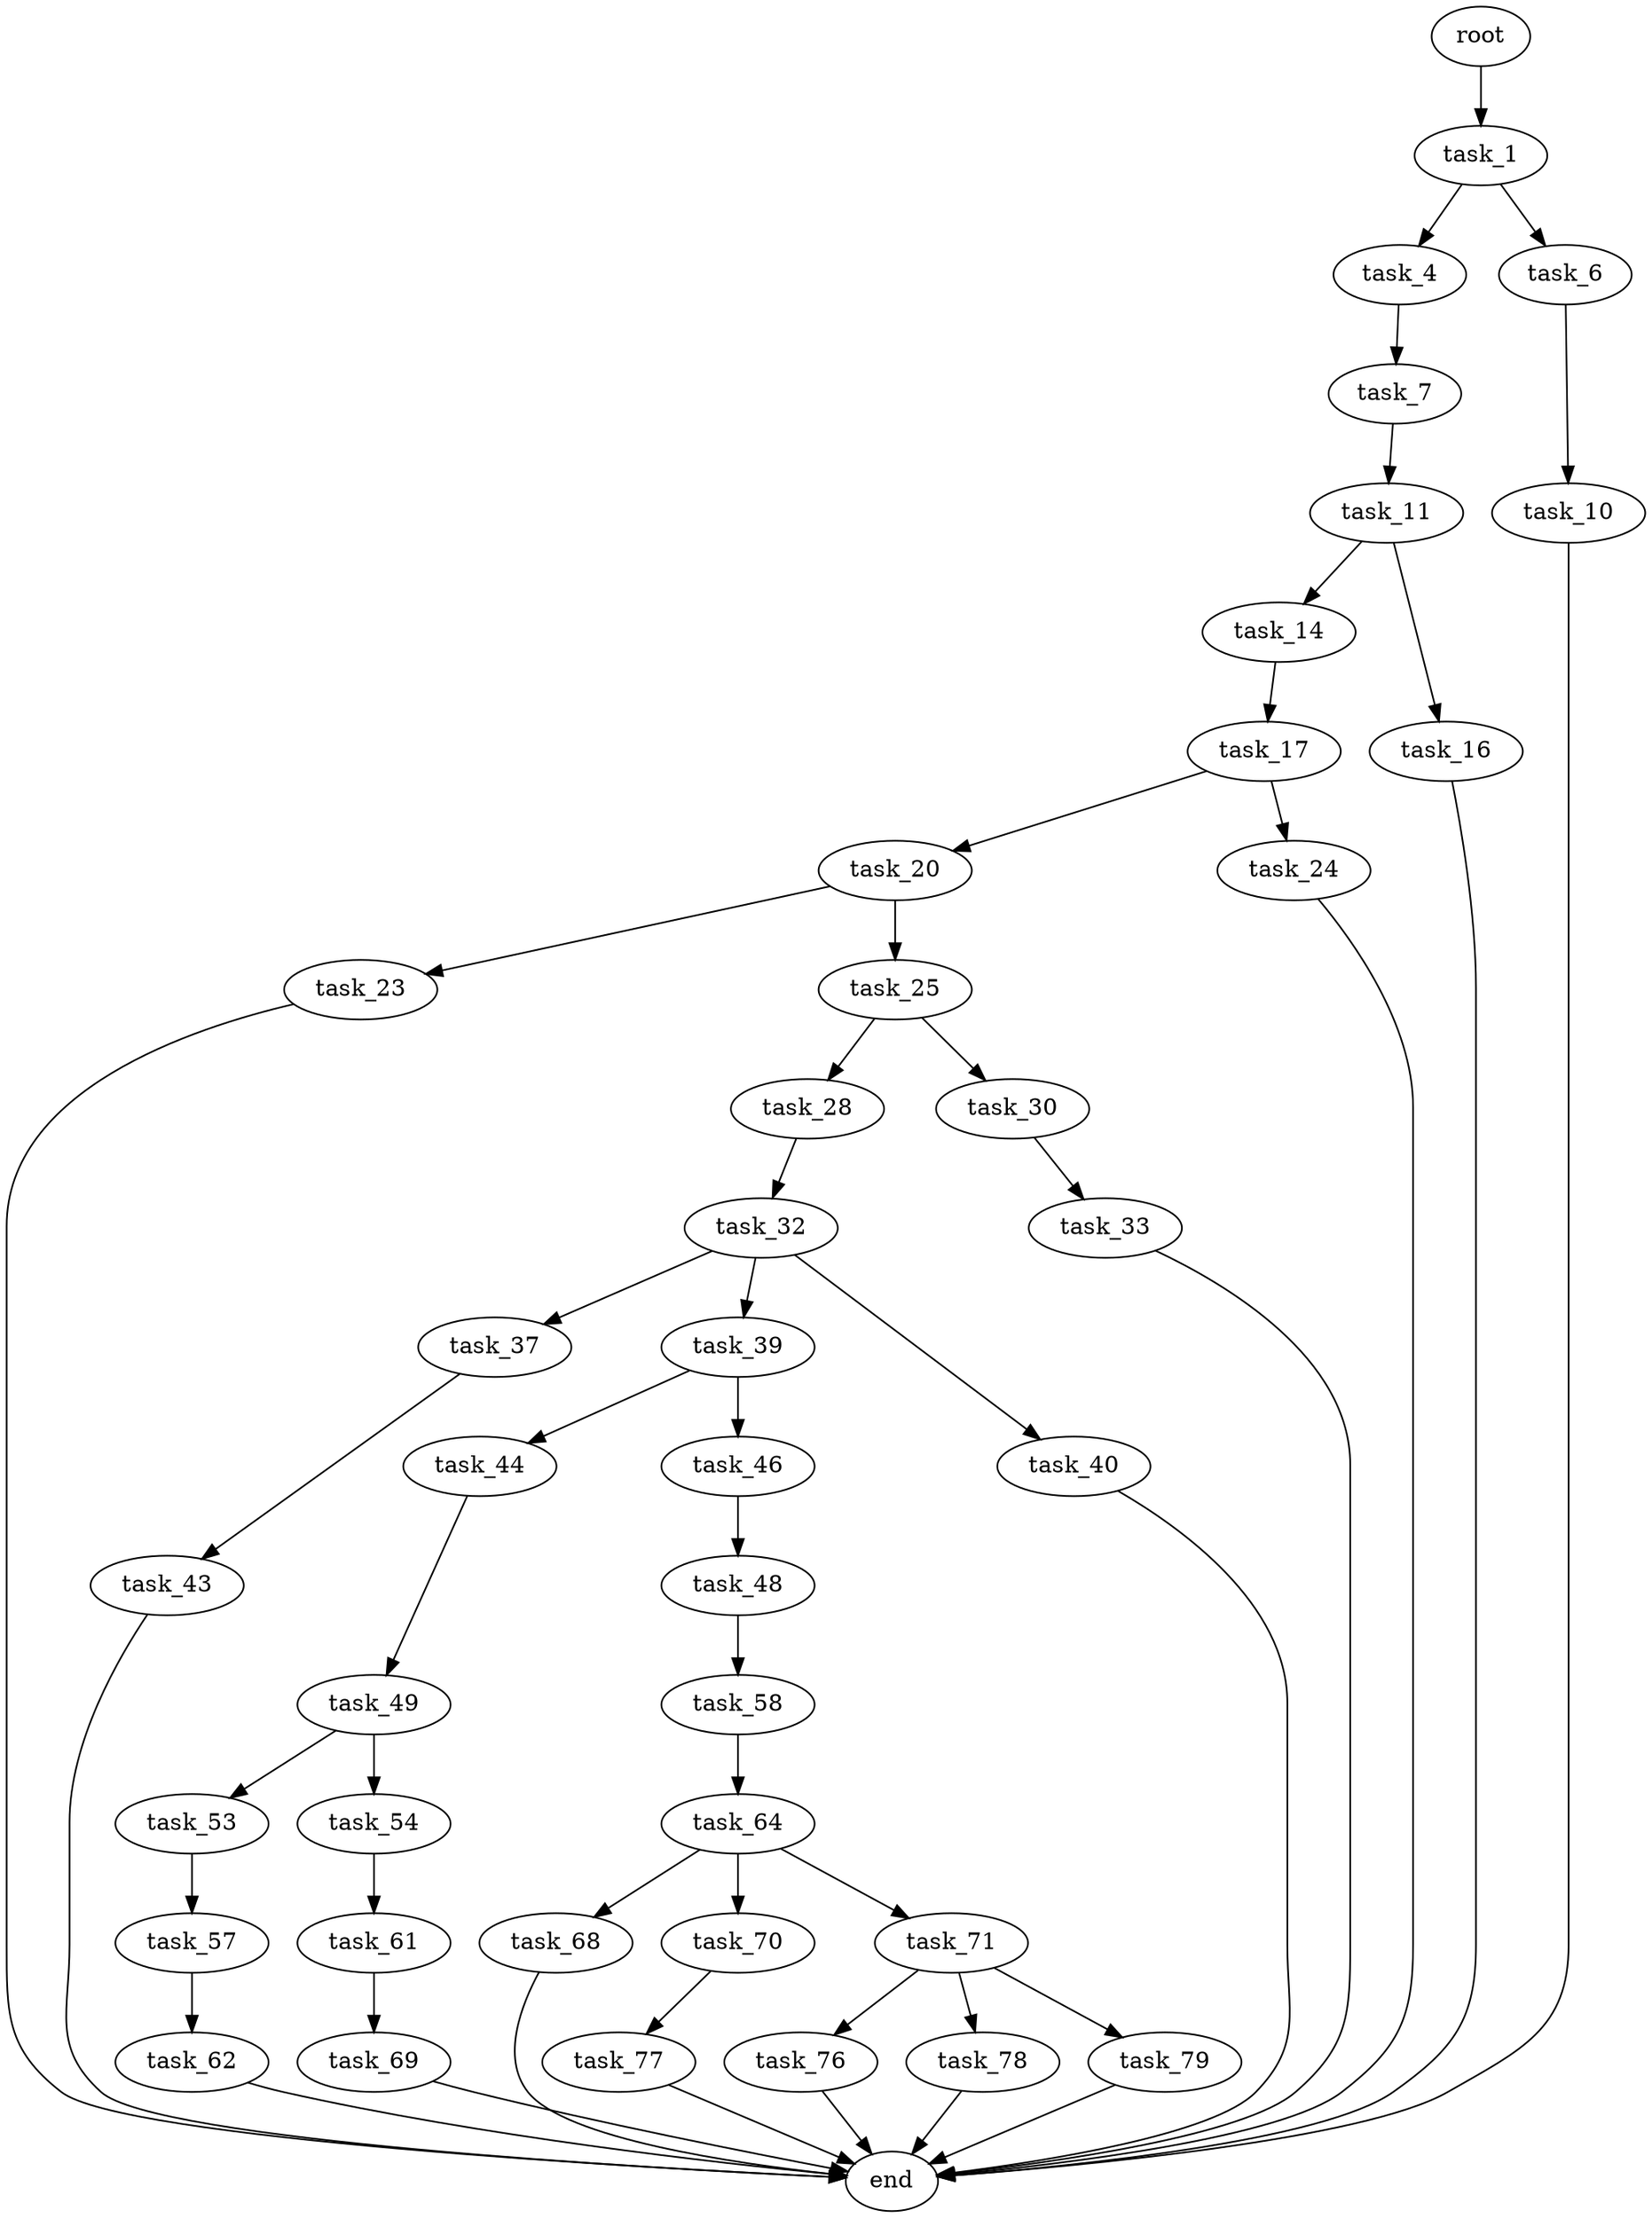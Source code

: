 digraph G {
  root [size="0.000000"];
  task_1 [size="1349503909.000000"];
  task_4 [size="1073741824000.000000"];
  task_6 [size="500270045768.000000"];
  task_7 [size="2339767380.000000"];
  task_10 [size="68719476736.000000"];
  task_11 [size="210250371802.000000"];
  task_14 [size="1073576006553.000000"];
  task_16 [size="3431639783.000000"];
  task_17 [size="28991029248.000000"];
  task_20 [size="549755813888.000000"];
  task_23 [size="549755813888.000000"];
  task_24 [size="8589934592.000000"];
  task_25 [size="782757789696.000000"];
  task_28 [size="7075241723.000000"];
  task_30 [size="134217728000.000000"];
  task_32 [size="3737014903.000000"];
  task_33 [size="37461633293.000000"];
  task_37 [size="231928233984.000000"];
  task_39 [size="28991029248.000000"];
  task_40 [size="1073741824000.000000"];
  task_43 [size="782757789696.000000"];
  task_44 [size="21813348579.000000"];
  task_46 [size="1073741824000.000000"];
  task_48 [size="346185709661.000000"];
  task_49 [size="1073741824000.000000"];
  task_53 [size="134217728000.000000"];
  task_54 [size="315802625160.000000"];
  task_57 [size="37608417894.000000"];
  task_58 [size="19565853432.000000"];
  task_61 [size="11873819043.000000"];
  task_62 [size="4039941558.000000"];
  task_64 [size="4836249383.000000"];
  task_68 [size="105862870994.000000"];
  task_69 [size="6886182674.000000"];
  task_70 [size="1340121402598.000000"];
  task_71 [size="682806914.000000"];
  task_76 [size="308460368526.000000"];
  task_77 [size="134217728000.000000"];
  task_78 [size="14474662473.000000"];
  task_79 [size="6970951053.000000"];
  end [size="0.000000"];

  root -> task_1 [size="1.000000"];
  task_1 -> task_4 [size="33554432.000000"];
  task_1 -> task_6 [size="33554432.000000"];
  task_4 -> task_7 [size="838860800.000000"];
  task_6 -> task_10 [size="411041792.000000"];
  task_7 -> task_11 [size="75497472.000000"];
  task_10 -> end [size="1.000000"];
  task_11 -> task_14 [size="301989888.000000"];
  task_11 -> task_16 [size="301989888.000000"];
  task_14 -> task_17 [size="838860800.000000"];
  task_16 -> end [size="1.000000"];
  task_17 -> task_20 [size="75497472.000000"];
  task_17 -> task_24 [size="75497472.000000"];
  task_20 -> task_23 [size="536870912.000000"];
  task_20 -> task_25 [size="536870912.000000"];
  task_23 -> end [size="1.000000"];
  task_24 -> end [size="1.000000"];
  task_25 -> task_28 [size="679477248.000000"];
  task_25 -> task_30 [size="679477248.000000"];
  task_28 -> task_32 [size="536870912.000000"];
  task_30 -> task_33 [size="209715200.000000"];
  task_32 -> task_37 [size="75497472.000000"];
  task_32 -> task_39 [size="75497472.000000"];
  task_32 -> task_40 [size="75497472.000000"];
  task_33 -> end [size="1.000000"];
  task_37 -> task_43 [size="301989888.000000"];
  task_39 -> task_44 [size="75497472.000000"];
  task_39 -> task_46 [size="75497472.000000"];
  task_40 -> end [size="1.000000"];
  task_43 -> end [size="1.000000"];
  task_44 -> task_49 [size="33554432.000000"];
  task_46 -> task_48 [size="838860800.000000"];
  task_48 -> task_58 [size="411041792.000000"];
  task_49 -> task_53 [size="838860800.000000"];
  task_49 -> task_54 [size="838860800.000000"];
  task_53 -> task_57 [size="209715200.000000"];
  task_54 -> task_61 [size="411041792.000000"];
  task_57 -> task_62 [size="838860800.000000"];
  task_58 -> task_64 [size="679477248.000000"];
  task_61 -> task_69 [size="209715200.000000"];
  task_62 -> end [size="1.000000"];
  task_64 -> task_68 [size="209715200.000000"];
  task_64 -> task_70 [size="209715200.000000"];
  task_64 -> task_71 [size="209715200.000000"];
  task_68 -> end [size="1.000000"];
  task_69 -> end [size="1.000000"];
  task_70 -> task_77 [size="838860800.000000"];
  task_71 -> task_76 [size="33554432.000000"];
  task_71 -> task_78 [size="33554432.000000"];
  task_71 -> task_79 [size="33554432.000000"];
  task_76 -> end [size="1.000000"];
  task_77 -> end [size="1.000000"];
  task_78 -> end [size="1.000000"];
  task_79 -> end [size="1.000000"];
}
